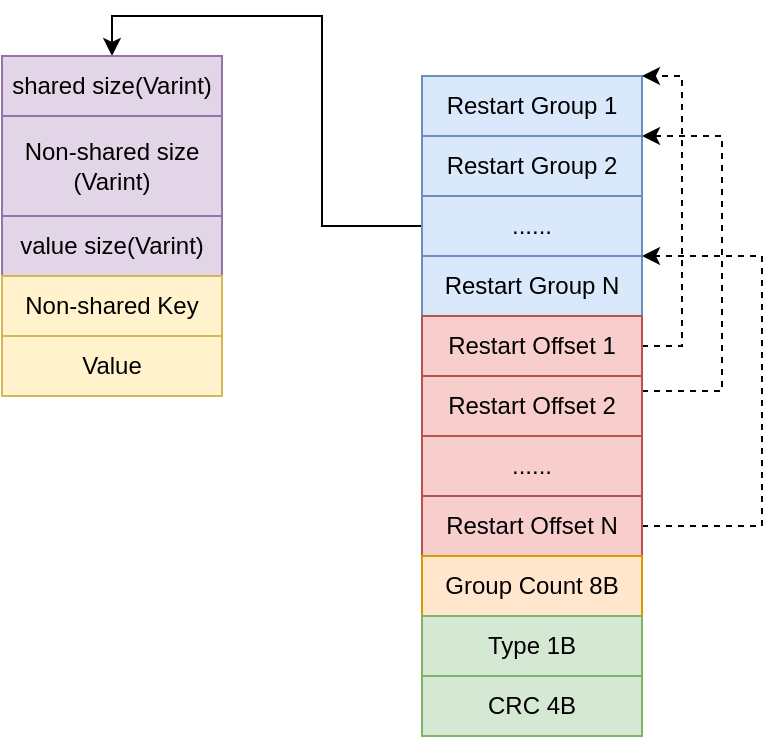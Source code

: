 <mxfile version="20.5.1" type="device"><diagram id="wwA6Y8tmgcieEg2YVwY8" name="第 1 页"><mxGraphModel dx="1038" dy="607" grid="1" gridSize="10" guides="1" tooltips="1" connect="1" arrows="1" fold="1" page="1" pageScale="1" pageWidth="827" pageHeight="1169" math="0" shadow="0"><root><mxCell id="0"/><mxCell id="1" parent="0"/><mxCell id="EtobGn5s5T0OnGylrcRX-1" value="Restart Group 1" style="rounded=0;whiteSpace=wrap;html=1;fillColor=#dae8fc;strokeColor=#6c8ebf;" vertex="1" parent="1"><mxGeometry x="430" y="50" width="110" height="30" as="geometry"/></mxCell><mxCell id="EtobGn5s5T0OnGylrcRX-2" value="Restart Group 2" style="rounded=0;whiteSpace=wrap;html=1;fillColor=#dae8fc;strokeColor=#6c8ebf;" vertex="1" parent="1"><mxGeometry x="430" y="80" width="110" height="30" as="geometry"/></mxCell><mxCell id="EtobGn5s5T0OnGylrcRX-25" style="edgeStyle=orthogonalEdgeStyle;rounded=0;orthogonalLoop=1;jettySize=auto;html=1;exitX=0;exitY=0.5;exitDx=0;exitDy=0;entryX=0.5;entryY=0;entryDx=0;entryDy=0;" edge="1" parent="1" source="EtobGn5s5T0OnGylrcRX-3" target="EtobGn5s5T0OnGylrcRX-18"><mxGeometry relative="1" as="geometry"/></mxCell><mxCell id="EtobGn5s5T0OnGylrcRX-3" value="......" style="rounded=0;whiteSpace=wrap;html=1;fillColor=#dae8fc;strokeColor=#6c8ebf;" vertex="1" parent="1"><mxGeometry x="430" y="110" width="110" height="30" as="geometry"/></mxCell><mxCell id="EtobGn5s5T0OnGylrcRX-4" value="Restart Group N" style="rounded=0;whiteSpace=wrap;html=1;fillColor=#dae8fc;strokeColor=#6c8ebf;" vertex="1" parent="1"><mxGeometry x="430" y="140" width="110" height="30" as="geometry"/></mxCell><mxCell id="EtobGn5s5T0OnGylrcRX-14" style="edgeStyle=orthogonalEdgeStyle;rounded=0;orthogonalLoop=1;jettySize=auto;html=1;exitX=1;exitY=0.5;exitDx=0;exitDy=0;entryX=1;entryY=0;entryDx=0;entryDy=0;dashed=1;" edge="1" parent="1" source="EtobGn5s5T0OnGylrcRX-5" target="EtobGn5s5T0OnGylrcRX-1"><mxGeometry relative="1" as="geometry"><Array as="points"><mxPoint x="560" y="185"/><mxPoint x="560" y="50"/></Array></mxGeometry></mxCell><mxCell id="EtobGn5s5T0OnGylrcRX-5" value="Restart Offset 1" style="rounded=0;whiteSpace=wrap;html=1;fillColor=#f8cecc;strokeColor=#b85450;" vertex="1" parent="1"><mxGeometry x="430" y="170" width="110" height="30" as="geometry"/></mxCell><mxCell id="EtobGn5s5T0OnGylrcRX-27" style="edgeStyle=orthogonalEdgeStyle;rounded=0;orthogonalLoop=1;jettySize=auto;html=1;exitX=1;exitY=0.25;exitDx=0;exitDy=0;entryX=1;entryY=0;entryDx=0;entryDy=0;dashed=1;" edge="1" parent="1" source="EtobGn5s5T0OnGylrcRX-6" target="EtobGn5s5T0OnGylrcRX-2"><mxGeometry relative="1" as="geometry"><Array as="points"><mxPoint x="580" y="208"/><mxPoint x="580" y="80"/></Array></mxGeometry></mxCell><mxCell id="EtobGn5s5T0OnGylrcRX-6" value="Restart Offset 2" style="rounded=0;whiteSpace=wrap;html=1;fillColor=#f8cecc;strokeColor=#b85450;" vertex="1" parent="1"><mxGeometry x="430" y="200" width="110" height="30" as="geometry"/></mxCell><mxCell id="EtobGn5s5T0OnGylrcRX-7" value="......" style="rounded=0;whiteSpace=wrap;html=1;fillColor=#f8cecc;strokeColor=#b85450;" vertex="1" parent="1"><mxGeometry x="430" y="230" width="110" height="30" as="geometry"/></mxCell><mxCell id="EtobGn5s5T0OnGylrcRX-16" style="edgeStyle=orthogonalEdgeStyle;rounded=0;orthogonalLoop=1;jettySize=auto;html=1;exitX=1;exitY=0.5;exitDx=0;exitDy=0;entryX=1;entryY=0;entryDx=0;entryDy=0;dashed=1;" edge="1" parent="1" source="EtobGn5s5T0OnGylrcRX-8" target="EtobGn5s5T0OnGylrcRX-4"><mxGeometry relative="1" as="geometry"><Array as="points"><mxPoint x="600" y="275"/><mxPoint x="600" y="140"/></Array></mxGeometry></mxCell><mxCell id="EtobGn5s5T0OnGylrcRX-8" value="Restart Offset N" style="rounded=0;whiteSpace=wrap;html=1;fillColor=#f8cecc;strokeColor=#b85450;" vertex="1" parent="1"><mxGeometry x="430" y="260" width="110" height="30" as="geometry"/></mxCell><mxCell id="EtobGn5s5T0OnGylrcRX-10" value="Group Count 8B" style="rounded=0;whiteSpace=wrap;html=1;fillColor=#ffe6cc;strokeColor=#d79b00;" vertex="1" parent="1"><mxGeometry x="430" y="290" width="110" height="30" as="geometry"/></mxCell><mxCell id="EtobGn5s5T0OnGylrcRX-11" value="Type 1B" style="rounded=0;whiteSpace=wrap;html=1;fillColor=#d5e8d4;strokeColor=#82b366;" vertex="1" parent="1"><mxGeometry x="430" y="320" width="110" height="30" as="geometry"/></mxCell><mxCell id="EtobGn5s5T0OnGylrcRX-12" value="CRC 4B" style="rounded=0;whiteSpace=wrap;html=1;fillColor=#d5e8d4;strokeColor=#82b366;" vertex="1" parent="1"><mxGeometry x="430" y="350" width="110" height="30" as="geometry"/></mxCell><mxCell id="EtobGn5s5T0OnGylrcRX-18" value="shared size(Varint)" style="rounded=0;whiteSpace=wrap;html=1;fillColor=#e1d5e7;strokeColor=#9673a6;" vertex="1" parent="1"><mxGeometry x="220" y="40" width="110" height="30" as="geometry"/></mxCell><mxCell id="EtobGn5s5T0OnGylrcRX-19" value="Non-shared size&lt;br&gt;(Varint)" style="rounded=0;whiteSpace=wrap;html=1;fillColor=#e1d5e7;strokeColor=#9673a6;" vertex="1" parent="1"><mxGeometry x="220" y="70" width="110" height="50" as="geometry"/></mxCell><mxCell id="EtobGn5s5T0OnGylrcRX-20" value="value size(Varint)" style="rounded=0;whiteSpace=wrap;html=1;fillColor=#e1d5e7;strokeColor=#9673a6;" vertex="1" parent="1"><mxGeometry x="220" y="120" width="110" height="30" as="geometry"/></mxCell><mxCell id="EtobGn5s5T0OnGylrcRX-21" value="Non-shared Key" style="rounded=0;whiteSpace=wrap;html=1;fillColor=#fff2cc;strokeColor=#d6b656;" vertex="1" parent="1"><mxGeometry x="220" y="150" width="110" height="30" as="geometry"/></mxCell><mxCell id="EtobGn5s5T0OnGylrcRX-22" value="Value" style="rounded=0;whiteSpace=wrap;html=1;fillColor=#fff2cc;strokeColor=#d6b656;" vertex="1" parent="1"><mxGeometry x="220" y="180" width="110" height="30" as="geometry"/></mxCell></root></mxGraphModel></diagram></mxfile>